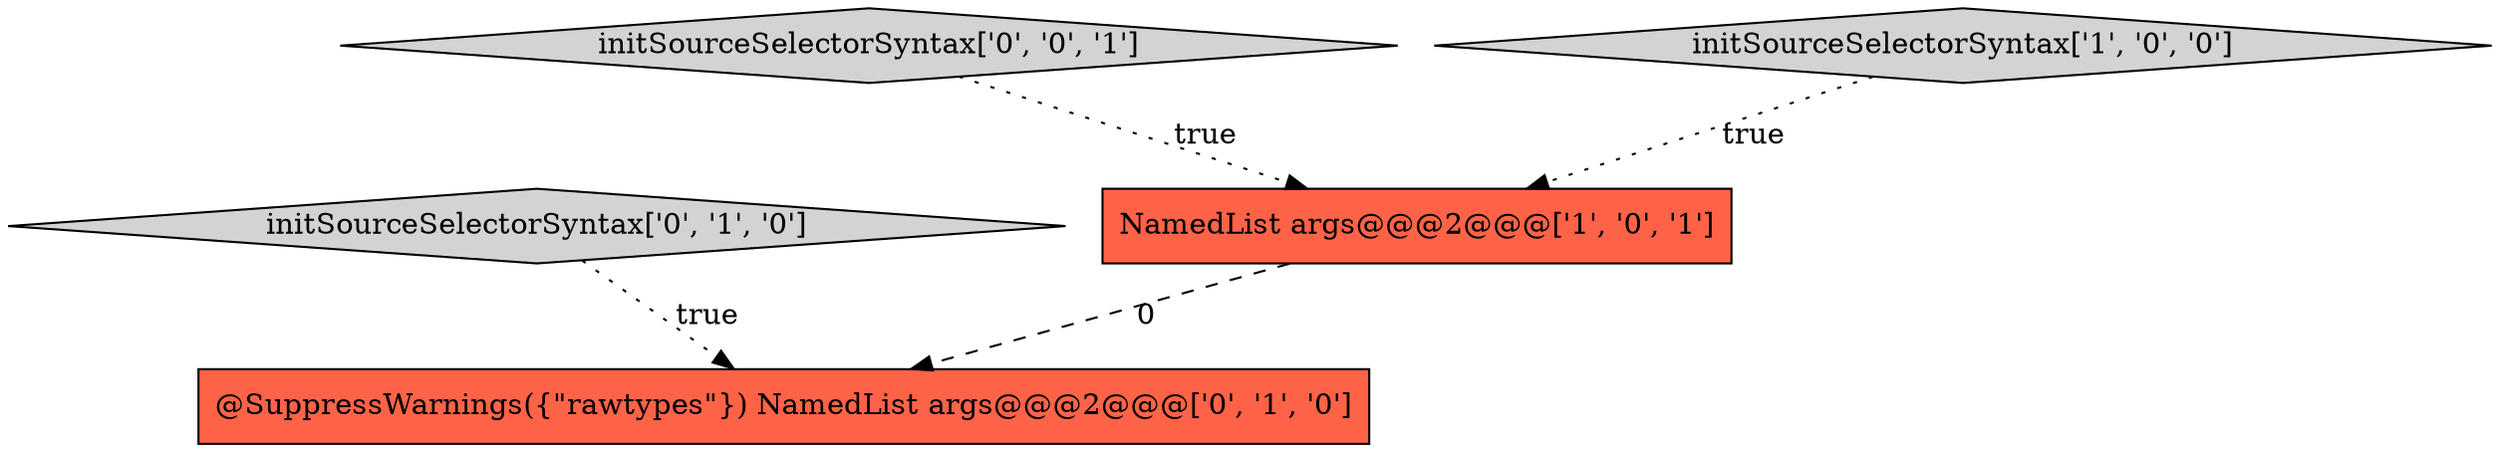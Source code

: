 digraph {
3 [style = filled, label = "initSourceSelectorSyntax['0', '1', '0']", fillcolor = lightgray, shape = diamond image = "AAA0AAABBB2BBB"];
4 [style = filled, label = "initSourceSelectorSyntax['0', '0', '1']", fillcolor = lightgray, shape = diamond image = "AAA0AAABBB3BBB"];
1 [style = filled, label = "NamedList args@@@2@@@['1', '0', '1']", fillcolor = tomato, shape = box image = "AAA0AAABBB1BBB"];
2 [style = filled, label = "@SuppressWarnings({\"rawtypes\"}) NamedList args@@@2@@@['0', '1', '0']", fillcolor = tomato, shape = box image = "AAA1AAABBB2BBB"];
0 [style = filled, label = "initSourceSelectorSyntax['1', '0', '0']", fillcolor = lightgray, shape = diamond image = "AAA0AAABBB1BBB"];
1->2 [style = dashed, label="0"];
4->1 [style = dotted, label="true"];
3->2 [style = dotted, label="true"];
0->1 [style = dotted, label="true"];
}
